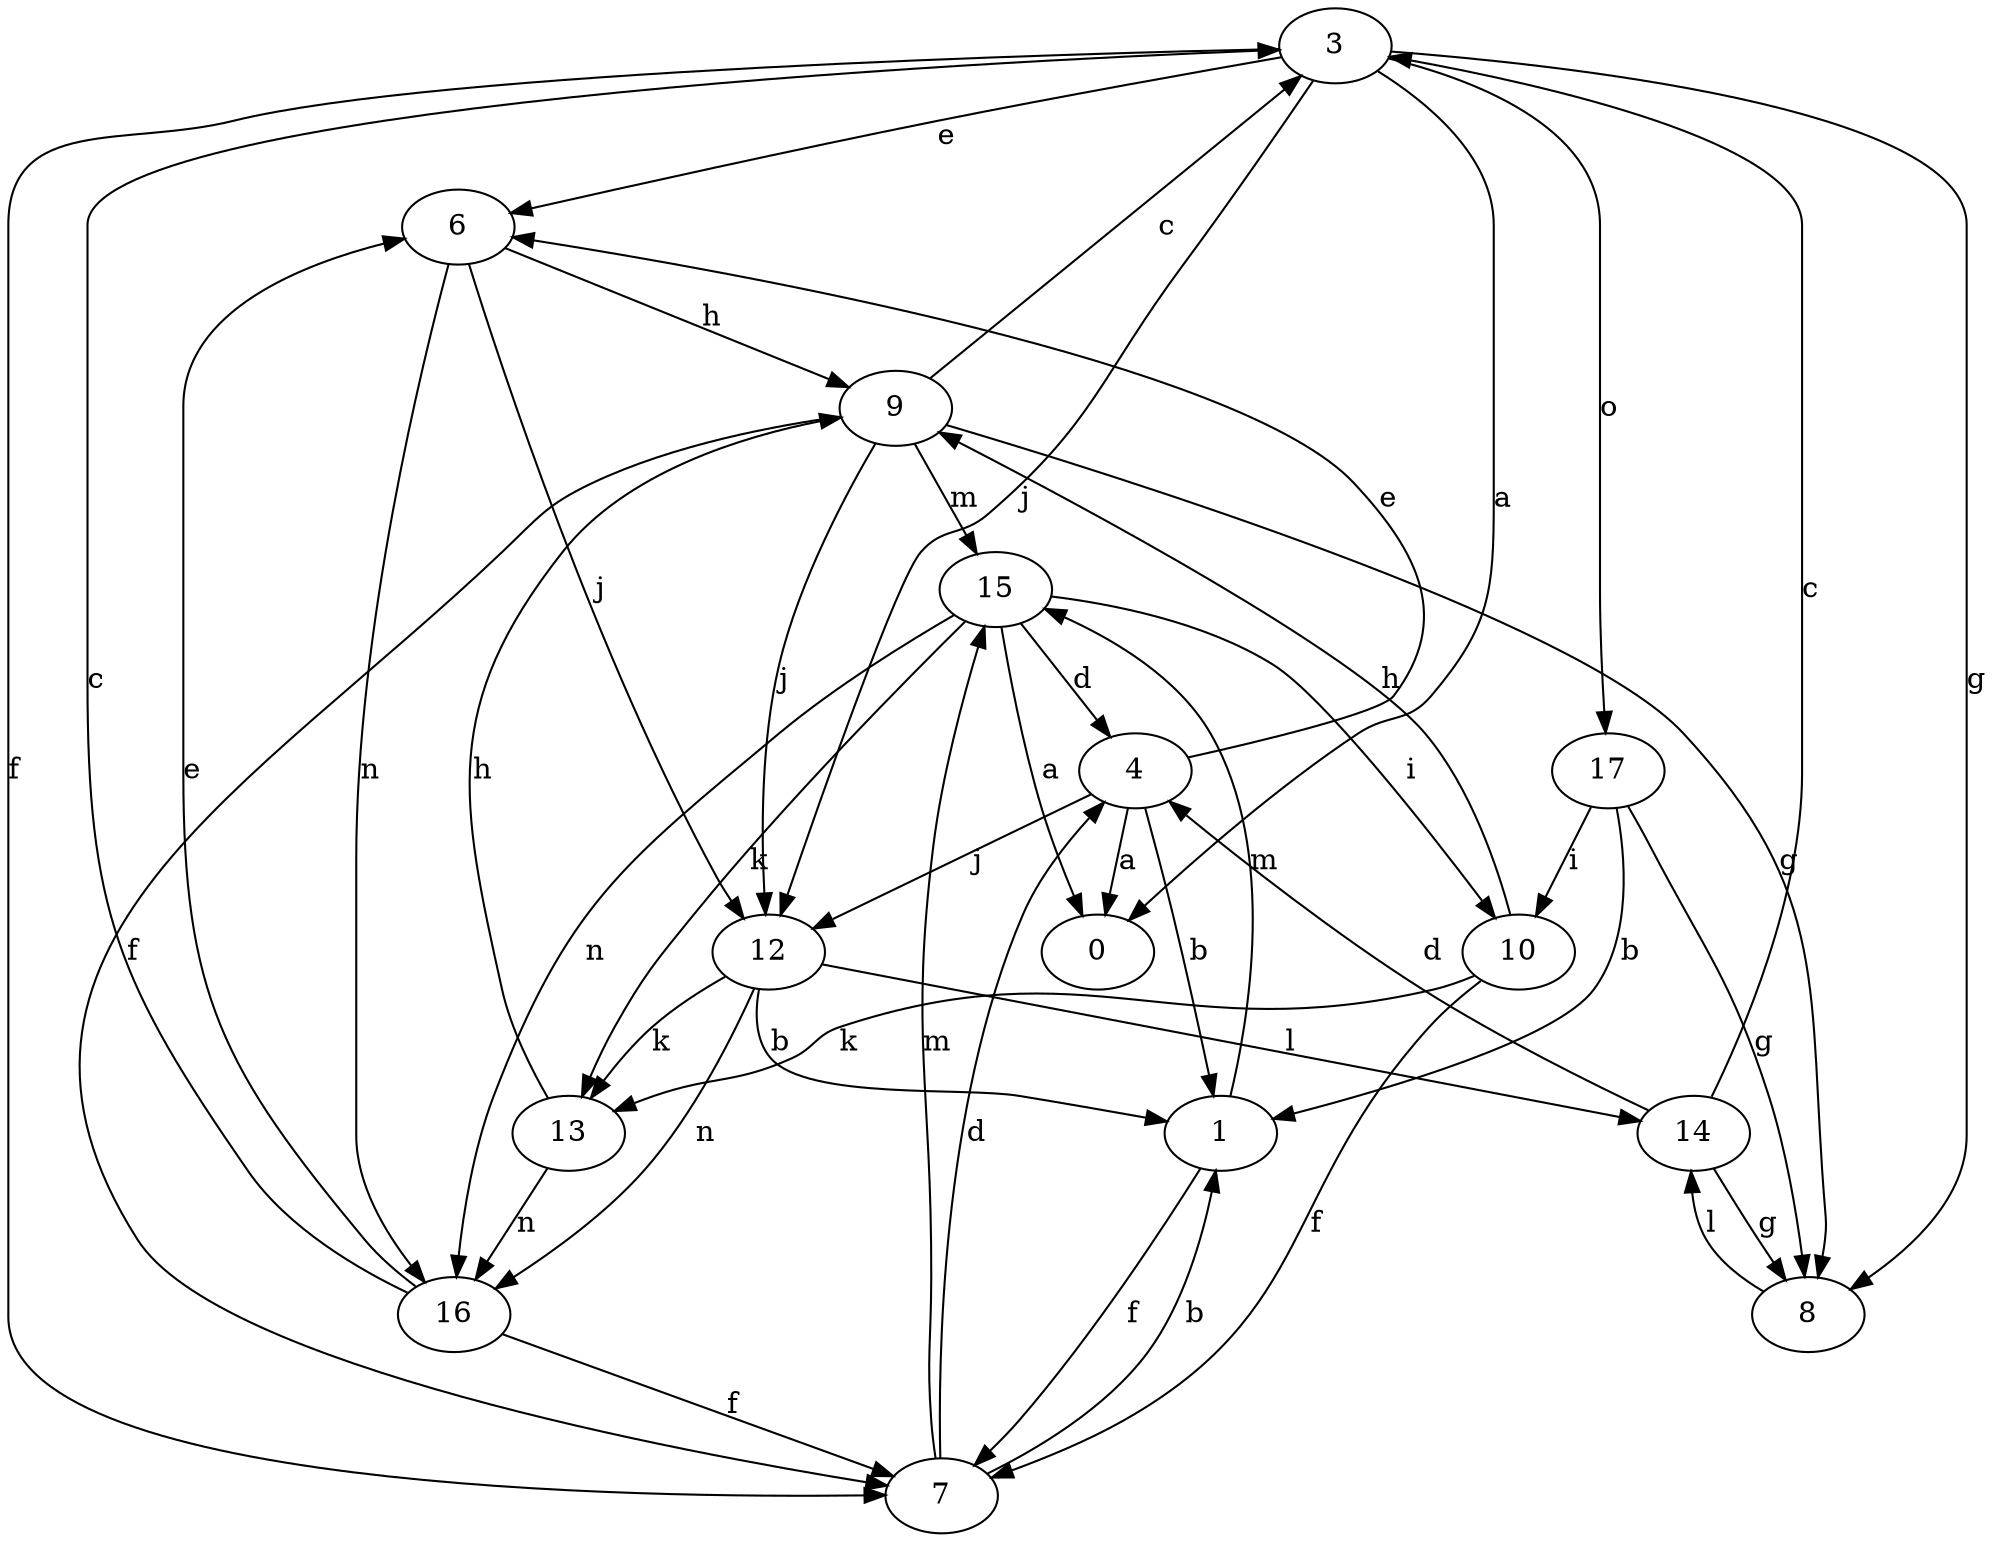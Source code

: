 strict digraph  {
0;
1;
3;
4;
6;
7;
8;
9;
10;
12;
13;
14;
15;
16;
17;
1 -> 7  [label=f];
1 -> 15  [label=m];
3 -> 0  [label=a];
3 -> 6  [label=e];
3 -> 7  [label=f];
3 -> 8  [label=g];
3 -> 12  [label=j];
3 -> 17  [label=o];
4 -> 0  [label=a];
4 -> 1  [label=b];
4 -> 6  [label=e];
4 -> 12  [label=j];
6 -> 9  [label=h];
6 -> 12  [label=j];
6 -> 16  [label=n];
7 -> 1  [label=b];
7 -> 4  [label=d];
7 -> 15  [label=m];
8 -> 14  [label=l];
9 -> 3  [label=c];
9 -> 7  [label=f];
9 -> 8  [label=g];
9 -> 12  [label=j];
9 -> 15  [label=m];
10 -> 7  [label=f];
10 -> 9  [label=h];
10 -> 13  [label=k];
12 -> 1  [label=b];
12 -> 13  [label=k];
12 -> 14  [label=l];
12 -> 16  [label=n];
13 -> 9  [label=h];
13 -> 16  [label=n];
14 -> 3  [label=c];
14 -> 4  [label=d];
14 -> 8  [label=g];
15 -> 0  [label=a];
15 -> 4  [label=d];
15 -> 10  [label=i];
15 -> 13  [label=k];
15 -> 16  [label=n];
16 -> 3  [label=c];
16 -> 6  [label=e];
16 -> 7  [label=f];
17 -> 1  [label=b];
17 -> 8  [label=g];
17 -> 10  [label=i];
}
